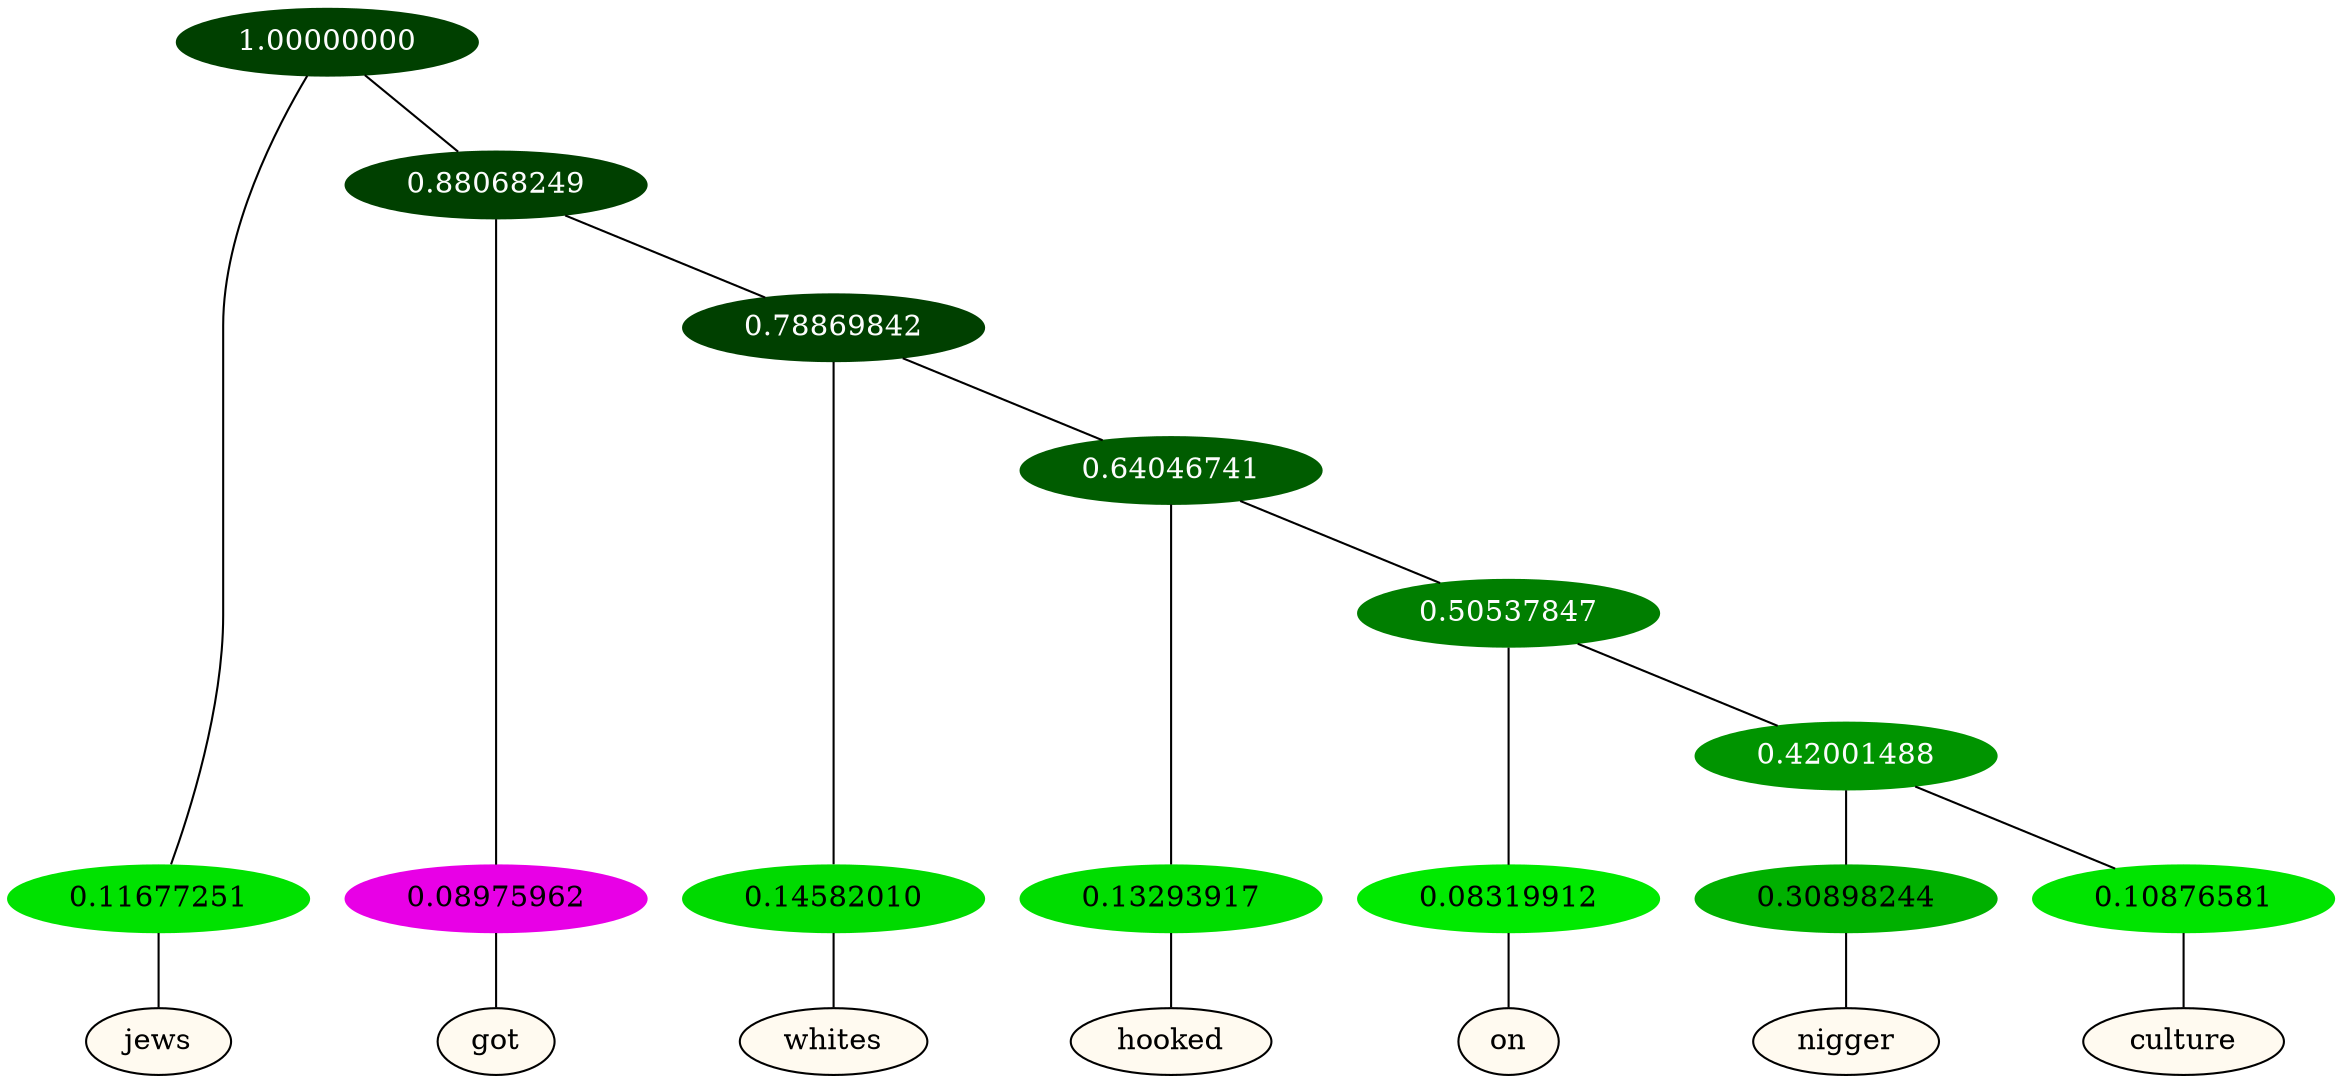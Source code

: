 graph {
	node [format=png height=0.15 nodesep=0.001 ordering=out overlap=prism overlap_scaling=0.01 ranksep=0.001 ratio=0.2 style=filled width=0.15]
	{
		rank=same
		a_w_1 [label=jews color=black fillcolor=floralwhite style="filled,solid"]
		a_w_3 [label=got color=black fillcolor=floralwhite style="filled,solid"]
		a_w_5 [label=whites color=black fillcolor=floralwhite style="filled,solid"]
		a_w_7 [label=hooked color=black fillcolor=floralwhite style="filled,solid"]
		a_w_9 [label=on color=black fillcolor=floralwhite style="filled,solid"]
		a_w_11 [label=nigger color=black fillcolor=floralwhite style="filled,solid"]
		a_w_12 [label=culture color=black fillcolor=floralwhite style="filled,solid"]
	}
	a_n_1 -- a_w_1
	a_n_3 -- a_w_3
	a_n_5 -- a_w_5
	a_n_7 -- a_w_7
	a_n_9 -- a_w_9
	a_n_11 -- a_w_11
	a_n_12 -- a_w_12
	{
		rank=same
		a_n_1 [label=0.11677251 color="0.334 1.000 0.883" fontcolor=black]
		a_n_3 [label=0.08975962 color="0.835 1.000 0.910" fontcolor=black]
		a_n_5 [label=0.14582010 color="0.334 1.000 0.854" fontcolor=black]
		a_n_7 [label=0.13293917 color="0.334 1.000 0.867" fontcolor=black]
		a_n_9 [label=0.08319912 color="0.334 1.000 0.917" fontcolor=black]
		a_n_11 [label=0.30898244 color="0.334 1.000 0.691" fontcolor=black]
		a_n_12 [label=0.10876581 color="0.334 1.000 0.891" fontcolor=black]
	}
	a_n_0 [label=1.00000000 color="0.334 1.000 0.250" fontcolor=grey99]
	a_n_0 -- a_n_1
	a_n_2 [label=0.88068249 color="0.334 1.000 0.250" fontcolor=grey99]
	a_n_0 -- a_n_2
	a_n_2 -- a_n_3
	a_n_4 [label=0.78869842 color="0.334 1.000 0.250" fontcolor=grey99]
	a_n_2 -- a_n_4
	a_n_4 -- a_n_5
	a_n_6 [label=0.64046741 color="0.334 1.000 0.360" fontcolor=grey99]
	a_n_4 -- a_n_6
	a_n_6 -- a_n_7
	a_n_8 [label=0.50537847 color="0.334 1.000 0.495" fontcolor=grey99]
	a_n_6 -- a_n_8
	a_n_8 -- a_n_9
	a_n_10 [label=0.42001488 color="0.334 1.000 0.580" fontcolor=grey99]
	a_n_8 -- a_n_10
	a_n_10 -- a_n_11
	a_n_10 -- a_n_12
}
